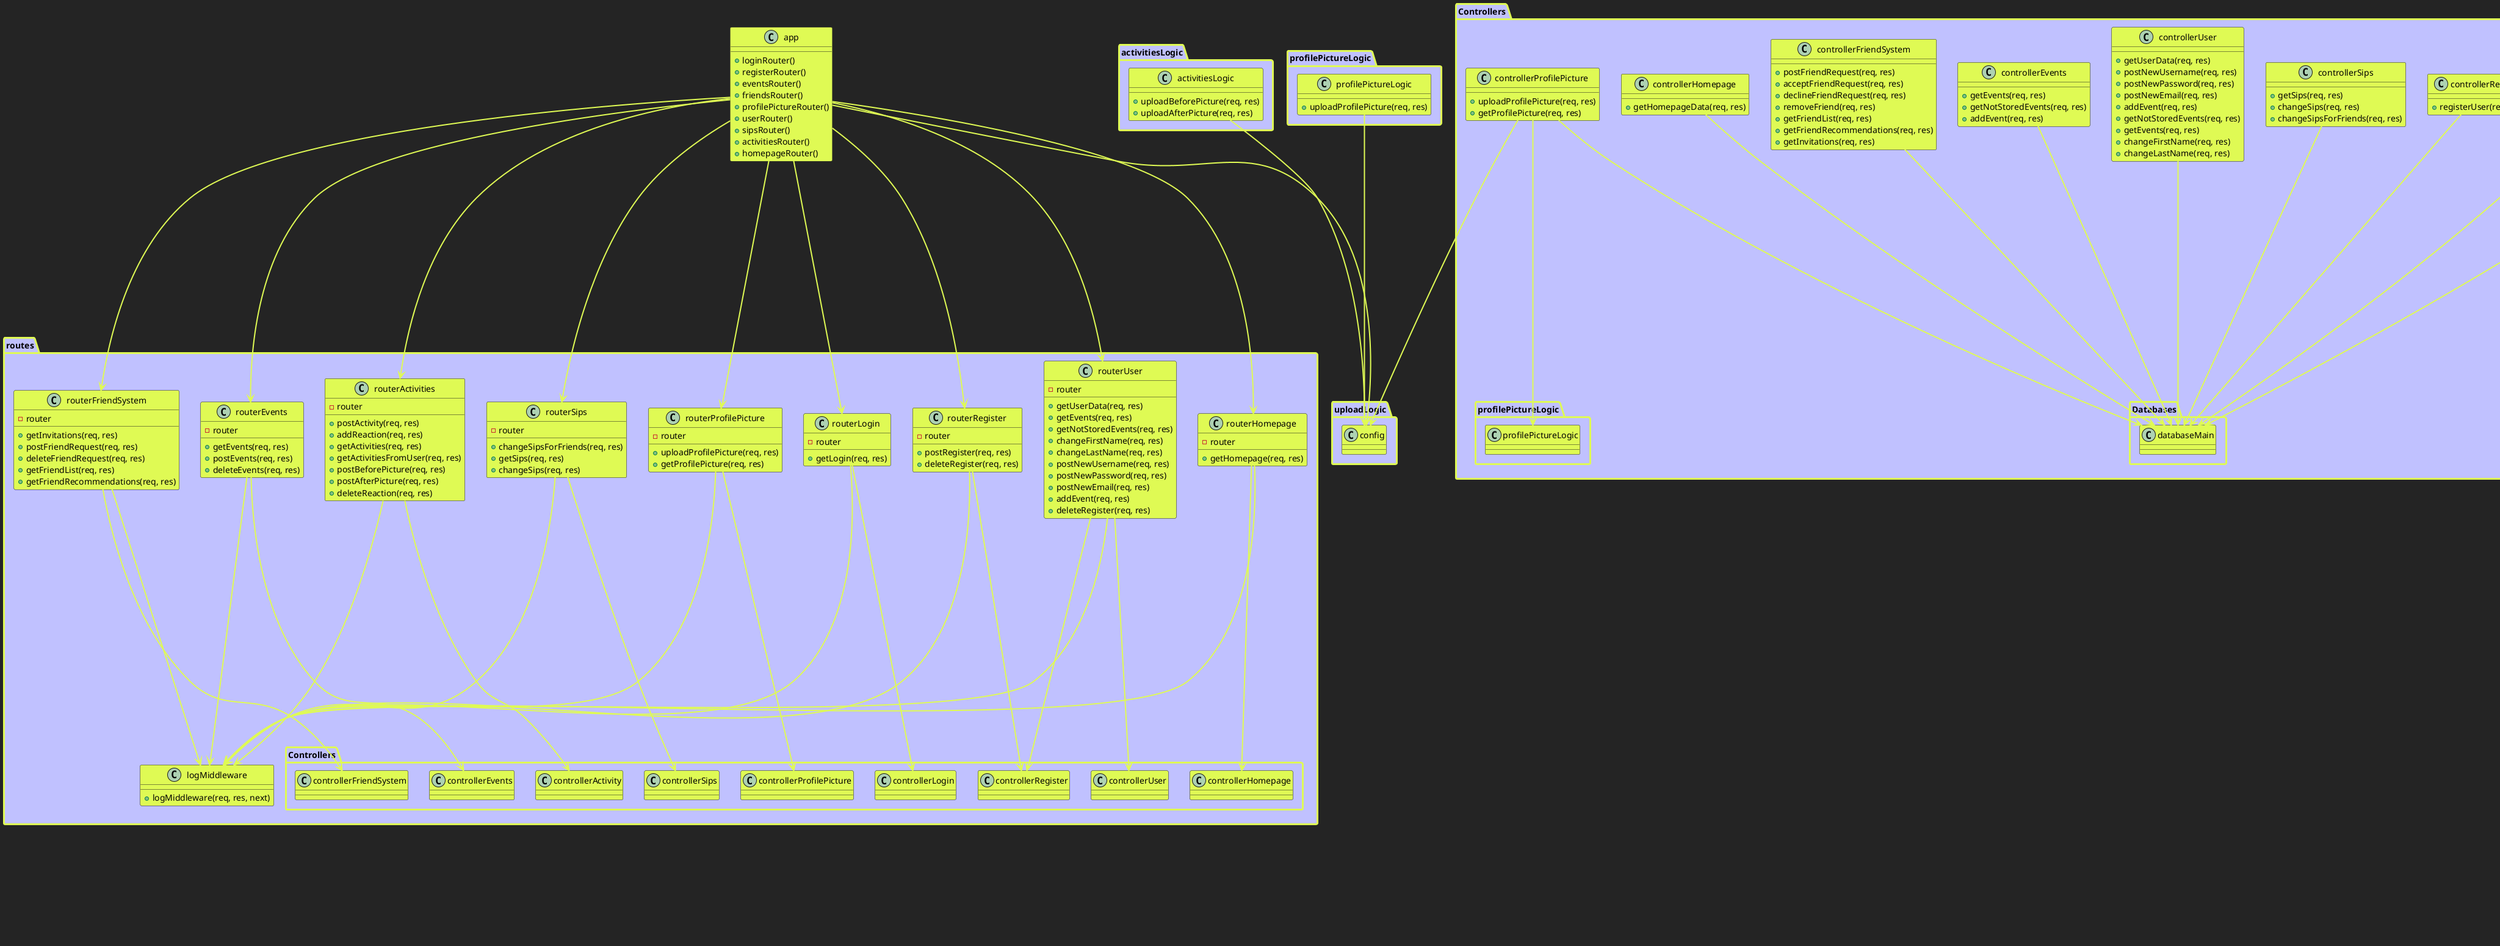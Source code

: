 @startuml

skinparam backgroundColor #242424
skinparam PackageBackgroundColor #C0C1FF
skinparam ClassBackgroundColor #DFFA54
skinparam ArrowColor #DFFA54
skinparam ArrowThickness 2
skinparam PackageBorderColor #DFFA54
skinparam PackageBorderThickness 3


class app {
    + loginRouter()
    + registerRouter()
    + eventsRouter()
    + friendsRouter()
    + profilePictureRouter()
    + userRouter()
    + sipsRouter()
    + activitiesRouter()
    + homepageRouter()
}

app --> routes.routerActivities
app --> routes.routerEvents
app --> routes.routerFriendSystem
app --> routes.routerHomepage
app --> routes.routerLogin
app --> routes.routerProfilePicture
app --> routes.routerRegister
app --> routes.routerSips
app --> routes.routerUser
app --> uploadLogic.config

package routes {
    class routerActivities {
        - router
        + postActivity(req, res)
        + addReaction(req, res)
        + getActivities(req, res)
        + getActivitiesFromUser(req, res)
        + postBeforePicture(req, res)
        + postAfterPicture(req, res)
        + deleteReaction(req, res)
    }

    class routerEvents {
        - router
        + getEvents(req, res)
        + postEvents(req, res)
        + deleteEvents(req, res)
    }

    class routerFriendSystem {
        - router
        + getInvitations(req, res)
        + postFriendRequest(req, res)
        + deleteFriendRequest(req, res)
        + getFriendList(req, res)
        + getFriendRecommendations(req, res)
    }

    class routerHomepage {
        - router
        + getHomepage(req, res)
    }

    class routerLogin {
        - router
        + getLogin(req, res)
    }

    class routerRegister {
        - router
        + postRegister(req, res)
        + deleteRegister(req, res)
    }

    class routerProfilePicture {
        - router
        + uploadProfilePicture(req, res)
        + getProfilePicture(req, res)
    }

    class routerSips {
        - router
        + changeSipsForFriends(req, res)
        + getSips(req, res)
        + changeSips(req, res)
    }

    class routerUser {
        - router
        + getUserData(req, res)
        + getEvents(req, res)
        + getNotStoredEvents(req, res)
        + changeFirstName(req, res)
        + changeLastName(req, res)
        + postNewUsername(req, res)
        + postNewPassword(req, res)
        + postNewEmail(req, res)
        + addEvent(req, res)
        + deleteRegister(req, res)
    }

    class logMiddleware {
        + logMiddleware(req, res, next)
    }

    routerActivities --> Controllers.controllerActivity
    routerEvents --> Controllers.controllerEvents
    routerFriendSystem --> Controllers.controllerFriendSystem
    routerHomepage --> Controllers.controllerHomepage
    routerLogin --> Controllers.controllerLogin
    routerProfilePicture --> Controllers.controllerProfilePicture
    routerRegister --> Controllers.controllerRegister
    routerSips --> Controllers.controllerSips
    routerUser --> Controllers.controllerUser
    routerUser --> Controllers.controllerRegister

    routerActivities --> logMiddleware
    routerEvents --> logMiddleware
    routerFriendSystem --> logMiddleware
    routerHomepage --> logMiddleware
    routerLogin --> logMiddleware
    routerProfilePicture --> logMiddleware
    routerRegister --> logMiddleware
    routerSips --> logMiddleware
    routerUser --> logMiddleware
    
}

package Controllers {
    class controllerActivity {
        + postActivity(req, res)
        + getActivities(req, res)
        + getActivitiesFromUser(req, res)
        + uploadBeforePicture(req, res)
        + uploadAfterPicture(req, res)
        + addReaction(req, res)
        + deleteReaction(req, res)
    }

    class controllerEvents {
        + getEvents(req, res)
        + getNotStoredEvents(req, res)
        + addEvent(req, res)
    }

    class controllerFriendSystem {
        + postFriendRequest(req, res)
        + acceptFriendRequest(req, res)
        + declineFriendRequest(req, res)
        + removeFriend(req, res)
        + getFriendList(req, res)
        + getFriendRecommendations(req, res)
        + getInvitations(req, res)
    }

    class controllerHomepage {
        + getHomepageData(req, res)
    }

    class controllerLogin {
        + loginUser(req, res)
        + logoutUser(req, res)
    }

    class controllerProfilePicture {
        + uploadProfilePicture(req, res)
        + getProfilePicture(req, res)
    }

    class controllerRegister {
        + registerUser(req, res)
    }

    class controllerSips {
        + getSips(req, res)
        + changeSips(req, res)
        + changeSipsForFriends(req, res)
    }

    class controllerUser {
        + getUserData(req, res)
        + postNewUsername(req, res)
        + postNewPassword(req, res)
        + postNewEmail(req, res)
        + addEvent(req, res)
        + getNotStoredEvents(req, res)
        + getEvents(req, res)
        + changeFirstName(req, res)
        + changeLastName(req, res)
    }
    controllerActivity --> Databases.databaseMain
    controllerActivity --> activitiesLogic.activitiesLogic
    controllerEvents --> Databases.databaseMain
    controllerFriendSystem --> Databases.databaseMain
    controllerHomepage --> Databases.databaseMain
    controllerLogin --> Databases.databaseMain
    controllerProfilePicture --> Databases.databaseMain
    controllerProfilePicture --> profilePictureLogic.profilePictureLogic
    controllerProfilePicture --> uploadLogic.config
    controllerRegister --> Databases.databaseMain
    controllerSips --> Databases.databaseMain
    controllerUser --> Databases.databaseMain
}

package Databases {
    
    class databaseActivity {
        + postActivity(req)
        + getActivities(req, internalCall)
        + getActivitiesFromUser(req)
        + uploadBeforePicture(activityID, fileExtension, filePathOriginal)
        + uploadAfterPicture(activityID, fileExtension, filePathOriginal)
        + addReaction(req)
        + deleteReaction(req)
    }

    class databaseEvents {
        + getEvents()
        + postEvents(req)
        + deleteEvents(req)
    }

    class databaseFriendSystem {
        + postFriendRequest(req)
        + acceptFriendRequest(fromUserID, toUserID)
        + declineFriendRequest(fromUserID, toUserID)
        + removeFriend(req)
        + getFriendList(req)
        + getFriendRecommendations(req)
        + getInvitations(req)
        + getReceivedInvitations(invitations)
        + getSentInvitations(invitations)
    }

    class databaseHomepage {
        + getHomepage(req)
        + getTheFriendActivities(req, alreadySeenIDs, limit)
        + getTheGames(games, alreadySeenIDs, limit)
        + getTheEvents(events, alreadySeenIDs, limit)
    }

    class databaseLogin {
        + getLoginData(req)
    }

    class databaseMain {
        + connectToDB()
        + getDB()
        + postEvents(req)
        + deleteEvents(req)
        + getEvents()
        + getLoginData(req)
        + postUser(req)
        + deleteUser(req)
        + postFriendRequest(req)
        + acceptFriendRequest(fromUsername, toUsername)
        + declineFriendRequest(fromUserID, toUserID)
        + removeFriend(req)
        + getFriendList(req)
        + getFriendRecommendations(req)
        + getInvitations(req)
        + uploadProfilePicture(userID, fileExtension, filePathOriginal)
        + getUserData(req)
        + getEventsData(req)
        + getNotStoredEvents(userID)
        + postNewUsername(req)
        + postNewPassword(req)
        + postNewEmail(req)
        + getProfilePictureURL(username, original)
        + deleteProfilePictureURL(username)
        + postActivity(req)
        + getActivities(req, internalCall)
        + getActivitiesFromUser(req)
        + addReaction(req)
        + deleteReaction(req)
        + uploadBeforePicture(activityID, fileExtension, filePathOriginal)
        + uploadAfterPicture(activityID, fileExtension, filePathOriginal)
        + getSips(userID)
        + changeSips(userID, sipsNew)
        + changeFirstName(userID, newName)
        + changeLastName(userID, newName)
        + addEvent(req)
        + getHomepage(req)
        + getSipsterID(username)
        + initializeCollections()
    }

    class databaseProfilePicture {
        + uploadProfilePicture(userID, fileExtension, filePathOriginal)
        + getProfilePictureURL(userIDObj, original)
        + deleteProfilePictureURL(userIDObj)
    }

    class databaseRegister {
        + postUser(req)
        + deleteUser(req)
    }

    class databaseSips {
        + getSips(userID)
        + changeSips(userID, sipsNew)
    }

    class databaseUser {
        + getUserData(req)
        + getEventsData(req)
        + getNotStoredEvents(userID)
        + postNewUsername(req)
        + postNewPassword(req)
        + postNewEmail(req)
        + addEvent(req)
        + changeFirstName(userID, newName)
        + changeLastName(userID, newName)
    }

    databaseActivity --> databaseMain
    databaseEvents --> databaseMain
    databaseFriendSystem --> databaseMain
    databaseHomepage --> databaseMain
    databaseLogin --> databaseMain
    databaseLogin --> registerLogic.registerPatterns
    databaseProfilePicture --> databaseMain
    databaseRegister --> databaseMain
    databaseRegister --> registerLogic.registerPatterns
    databaseSips --> databaseMain
    databaseUser --> databaseMain
    databaseUser --> registerLogic.registerPatterns
    databaseMain --> databaseActivity
    databaseMain --> databaseEvents
    databaseMain --> databaseFriendSystem
    databaseMain --> databaseHomepage
    databaseMain --> databaseLogin
    databaseMain --> databaseProfilePicture
    databaseMain --> databaseRegister
    databaseMain --> databaseSips
    databaseMain --> databaseUser
}

package activitiesLogic {
    class activitiesLogic {
        + uploadBeforePicture(req, res)
        + uploadAfterPicture(req, res)
    }
    activitiesLogic --> uploadLogic.config
}

package profilePictureLogic {
    class profilePictureLogic {
        + uploadProfilePicture(req, res)
    }
    profilePictureLogic --> uploadLogic.config
}

package registerLogic {
    class registerPatterns {
        + isValidEmail(email)
        + isValidPassword(password)
        + encryptPassword(password)
        + encryptPasswordWithSalt(salt, password)
    }
}

package uploadLogic {
    class config {
    }
}

@enduml

